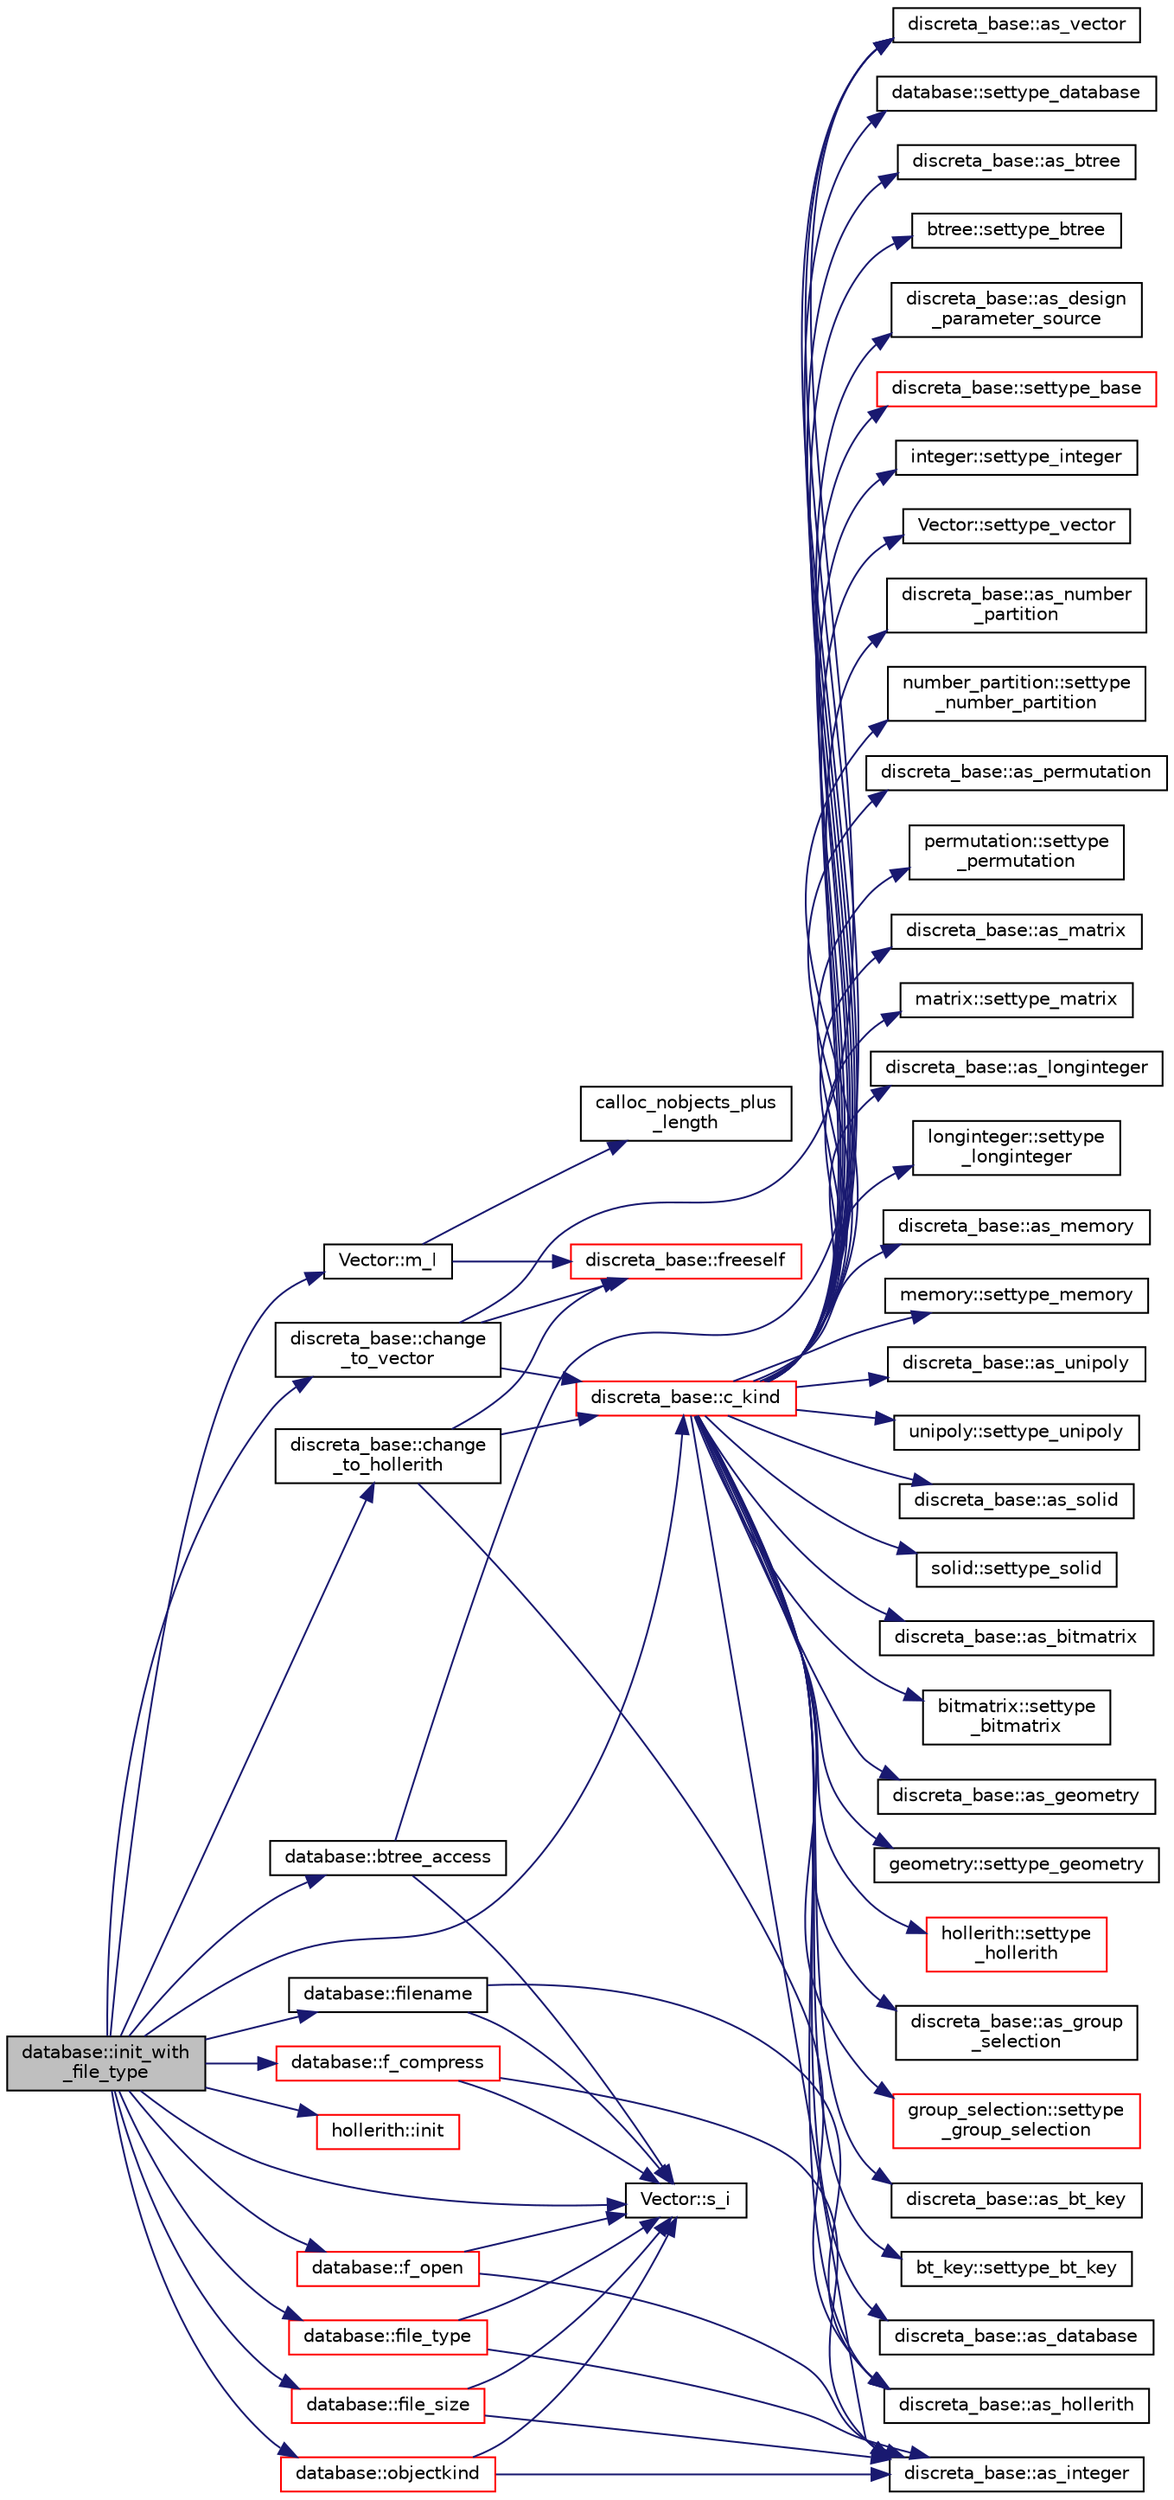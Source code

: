 digraph "database::init_with_file_type"
{
  edge [fontname="Helvetica",fontsize="10",labelfontname="Helvetica",labelfontsize="10"];
  node [fontname="Helvetica",fontsize="10",shape=record];
  rankdir="LR";
  Node2379 [label="database::init_with\l_file_type",height=0.2,width=0.4,color="black", fillcolor="grey75", style="filled", fontcolor="black"];
  Node2379 -> Node2380 [color="midnightblue",fontsize="10",style="solid",fontname="Helvetica"];
  Node2380 [label="Vector::m_l",height=0.2,width=0.4,color="black", fillcolor="white", style="filled",URL="$d5/db2/class_vector.html#a00f5520c2a6b4f5282a1a8bcf8ea74eb"];
  Node2380 -> Node2381 [color="midnightblue",fontsize="10",style="solid",fontname="Helvetica"];
  Node2381 [label="discreta_base::freeself",height=0.2,width=0.4,color="red", fillcolor="white", style="filled",URL="$d7/d71/classdiscreta__base.html#a9a3c9501a562293b5667c11b9174d6e5"];
  Node2380 -> Node2429 [color="midnightblue",fontsize="10",style="solid",fontname="Helvetica"];
  Node2429 [label="calloc_nobjects_plus\l_length",height=0.2,width=0.4,color="black", fillcolor="white", style="filled",URL="$d9/d60/discreta_8h.html#a71599d54c8c17dfa065a363f5cdd0aa4"];
  Node2379 -> Node2430 [color="midnightblue",fontsize="10",style="solid",fontname="Helvetica"];
  Node2430 [label="discreta_base::c_kind",height=0.2,width=0.4,color="red", fillcolor="white", style="filled",URL="$d7/d71/classdiscreta__base.html#adc2ff61589c2d083688e7a43f333cb62"];
  Node2430 -> Node2431 [color="midnightblue",fontsize="10",style="solid",fontname="Helvetica"];
  Node2431 [label="discreta_base::settype_base",height=0.2,width=0.4,color="red", fillcolor="white", style="filled",URL="$d7/d71/classdiscreta__base.html#a4f42899a89447d1c3993ea07c38f8ad4"];
  Node2430 -> Node2390 [color="midnightblue",fontsize="10",style="solid",fontname="Helvetica"];
  Node2390 [label="discreta_base::as_integer",height=0.2,width=0.4,color="black", fillcolor="white", style="filled",URL="$d7/d71/classdiscreta__base.html#a00d7691eaf874fd283d942692fe8dd26"];
  Node2430 -> Node2432 [color="midnightblue",fontsize="10",style="solid",fontname="Helvetica"];
  Node2432 [label="integer::settype_integer",height=0.2,width=0.4,color="black", fillcolor="white", style="filled",URL="$d0/de5/classinteger.html#a6265c65ef311229acd513d748faba796"];
  Node2430 -> Node2392 [color="midnightblue",fontsize="10",style="solid",fontname="Helvetica"];
  Node2392 [label="discreta_base::as_vector",height=0.2,width=0.4,color="black", fillcolor="white", style="filled",URL="$d7/d71/classdiscreta__base.html#a7bdd6cae39c380b128ee9e17e42cf020"];
  Node2430 -> Node2433 [color="midnightblue",fontsize="10",style="solid",fontname="Helvetica"];
  Node2433 [label="Vector::settype_vector",height=0.2,width=0.4,color="black", fillcolor="white", style="filled",URL="$d5/db2/class_vector.html#a34e0d00b18c051f23904a8429fa6c8b4"];
  Node2430 -> Node2395 [color="midnightblue",fontsize="10",style="solid",fontname="Helvetica"];
  Node2395 [label="discreta_base::as_number\l_partition",height=0.2,width=0.4,color="black", fillcolor="white", style="filled",URL="$d7/d71/classdiscreta__base.html#a307aa09de0e925d46697707968ffab00"];
  Node2430 -> Node2434 [color="midnightblue",fontsize="10",style="solid",fontname="Helvetica"];
  Node2434 [label="number_partition::settype\l_number_partition",height=0.2,width=0.4,color="black", fillcolor="white", style="filled",URL="$df/d50/classnumber__partition.html#a3aaec1b557758f643ffc8555bbc358be"];
  Node2430 -> Node2397 [color="midnightblue",fontsize="10",style="solid",fontname="Helvetica"];
  Node2397 [label="discreta_base::as_permutation",height=0.2,width=0.4,color="black", fillcolor="white", style="filled",URL="$d7/d71/classdiscreta__base.html#aa4e72f36a82984239b12ae831e131098"];
  Node2430 -> Node2435 [color="midnightblue",fontsize="10",style="solid",fontname="Helvetica"];
  Node2435 [label="permutation::settype\l_permutation",height=0.2,width=0.4,color="black", fillcolor="white", style="filled",URL="$d0/d08/classpermutation.html#af1eea29f86195cede9562e444664c28c"];
  Node2430 -> Node2399 [color="midnightblue",fontsize="10",style="solid",fontname="Helvetica"];
  Node2399 [label="discreta_base::as_matrix",height=0.2,width=0.4,color="black", fillcolor="white", style="filled",URL="$d7/d71/classdiscreta__base.html#ae4d7f56d917a4707b838fbffde6467ff"];
  Node2430 -> Node2436 [color="midnightblue",fontsize="10",style="solid",fontname="Helvetica"];
  Node2436 [label="matrix::settype_matrix",height=0.2,width=0.4,color="black", fillcolor="white", style="filled",URL="$d1/d8d/classmatrix.html#a1780283a64a789e4084d792683d276bb"];
  Node2430 -> Node2402 [color="midnightblue",fontsize="10",style="solid",fontname="Helvetica"];
  Node2402 [label="discreta_base::as_longinteger",height=0.2,width=0.4,color="black", fillcolor="white", style="filled",URL="$d7/d71/classdiscreta__base.html#a20a094639eb711b10c8694c51937f7cd"];
  Node2430 -> Node2437 [color="midnightblue",fontsize="10",style="solid",fontname="Helvetica"];
  Node2437 [label="longinteger::settype\l_longinteger",height=0.2,width=0.4,color="black", fillcolor="white", style="filled",URL="$d3/d71/classlonginteger.html#ae5f811ece8df31b9ff114368a18e1dc5"];
  Node2430 -> Node2405 [color="midnightblue",fontsize="10",style="solid",fontname="Helvetica"];
  Node2405 [label="discreta_base::as_memory",height=0.2,width=0.4,color="black", fillcolor="white", style="filled",URL="$d7/d71/classdiscreta__base.html#ad94b2d7dce0cd4fa22db57f6e79c4bd2"];
  Node2430 -> Node2438 [color="midnightblue",fontsize="10",style="solid",fontname="Helvetica"];
  Node2438 [label="memory::settype_memory",height=0.2,width=0.4,color="black", fillcolor="white", style="filled",URL="$d8/d99/classmemory.html#a33aae277f9b8fe36b02e9d5da895451b"];
  Node2430 -> Node2407 [color="midnightblue",fontsize="10",style="solid",fontname="Helvetica"];
  Node2407 [label="discreta_base::as_unipoly",height=0.2,width=0.4,color="black", fillcolor="white", style="filled",URL="$d7/d71/classdiscreta__base.html#ad50d8027f039fe5c2478cddb243adc9d"];
  Node2430 -> Node2439 [color="midnightblue",fontsize="10",style="solid",fontname="Helvetica"];
  Node2439 [label="unipoly::settype_unipoly",height=0.2,width=0.4,color="black", fillcolor="white", style="filled",URL="$d1/d89/classunipoly.html#a8db854fcc85c5e1150b1f1b1c005c95b"];
  Node2430 -> Node2409 [color="midnightblue",fontsize="10",style="solid",fontname="Helvetica"];
  Node2409 [label="discreta_base::as_solid",height=0.2,width=0.4,color="black", fillcolor="white", style="filled",URL="$d7/d71/classdiscreta__base.html#a1fc5f2b85ec97ab0a69dd64903c970a5"];
  Node2430 -> Node2440 [color="midnightblue",fontsize="10",style="solid",fontname="Helvetica"];
  Node2440 [label="solid::settype_solid",height=0.2,width=0.4,color="black", fillcolor="white", style="filled",URL="$d8/def/classsolid.html#a775bd4821f75a8aee4ea3d4335ff90e0"];
  Node2430 -> Node2411 [color="midnightblue",fontsize="10",style="solid",fontname="Helvetica"];
  Node2411 [label="discreta_base::as_bitmatrix",height=0.2,width=0.4,color="black", fillcolor="white", style="filled",URL="$d7/d71/classdiscreta__base.html#a071ad54ea8ef6c9d1d15f532e5a76df6"];
  Node2430 -> Node2441 [color="midnightblue",fontsize="10",style="solid",fontname="Helvetica"];
  Node2441 [label="bitmatrix::settype\l_bitmatrix",height=0.2,width=0.4,color="black", fillcolor="white", style="filled",URL="$de/dc8/classbitmatrix.html#acb571d947f9526665ebbdc0ce3e2a973"];
  Node2430 -> Node2413 [color="midnightblue",fontsize="10",style="solid",fontname="Helvetica"];
  Node2413 [label="discreta_base::as_geometry",height=0.2,width=0.4,color="black", fillcolor="white", style="filled",URL="$d7/d71/classdiscreta__base.html#a38fc7b4cdd830703e9d87354b79bc5c8"];
  Node2430 -> Node2442 [color="midnightblue",fontsize="10",style="solid",fontname="Helvetica"];
  Node2442 [label="geometry::settype_geometry",height=0.2,width=0.4,color="black", fillcolor="white", style="filled",URL="$da/d44/classgeometry.html#ab4a336baba6a3f56f5ffa053a5be5ba7"];
  Node2430 -> Node2415 [color="midnightblue",fontsize="10",style="solid",fontname="Helvetica"];
  Node2415 [label="discreta_base::as_hollerith",height=0.2,width=0.4,color="black", fillcolor="white", style="filled",URL="$d7/d71/classdiscreta__base.html#a3e66f82711f314710107e2f29e589690"];
  Node2430 -> Node2443 [color="midnightblue",fontsize="10",style="solid",fontname="Helvetica"];
  Node2443 [label="hollerith::settype\l_hollerith",height=0.2,width=0.4,color="red", fillcolor="white", style="filled",URL="$d8/d99/classhollerith.html#a23bbd4acfc88a0e90f1245f243f51f76"];
  Node2430 -> Node2417 [color="midnightblue",fontsize="10",style="solid",fontname="Helvetica"];
  Node2417 [label="discreta_base::as_group\l_selection",height=0.2,width=0.4,color="black", fillcolor="white", style="filled",URL="$d7/d71/classdiscreta__base.html#aae1bac4883c567718bef9fb610abbdc8"];
  Node2430 -> Node2445 [color="midnightblue",fontsize="10",style="solid",fontname="Helvetica"];
  Node2445 [label="group_selection::settype\l_group_selection",height=0.2,width=0.4,color="red", fillcolor="white", style="filled",URL="$d6/db0/classgroup__selection.html#a015ed73b7b8d784bedd4d11ac1fc0ec1"];
  Node2430 -> Node2419 [color="midnightblue",fontsize="10",style="solid",fontname="Helvetica"];
  Node2419 [label="discreta_base::as_bt_key",height=0.2,width=0.4,color="black", fillcolor="white", style="filled",URL="$d7/d71/classdiscreta__base.html#a2734c6e08dca17cf6588bd5064ec1b9f"];
  Node2430 -> Node2448 [color="midnightblue",fontsize="10",style="solid",fontname="Helvetica"];
  Node2448 [label="bt_key::settype_bt_key",height=0.2,width=0.4,color="black", fillcolor="white", style="filled",URL="$d1/de5/classbt__key.html#a352bb10beb7c789d8d29373035824800"];
  Node2430 -> Node2421 [color="midnightblue",fontsize="10",style="solid",fontname="Helvetica"];
  Node2421 [label="discreta_base::as_database",height=0.2,width=0.4,color="black", fillcolor="white", style="filled",URL="$d7/d71/classdiscreta__base.html#ab055d39d58210a2b03ba3d33703b09a9"];
  Node2430 -> Node2449 [color="midnightblue",fontsize="10",style="solid",fontname="Helvetica"];
  Node2449 [label="database::settype_database",height=0.2,width=0.4,color="black", fillcolor="white", style="filled",URL="$db/d72/classdatabase.html#a014639aa001462e480eb1f3984839b72"];
  Node2430 -> Node2423 [color="midnightblue",fontsize="10",style="solid",fontname="Helvetica"];
  Node2423 [label="discreta_base::as_btree",height=0.2,width=0.4,color="black", fillcolor="white", style="filled",URL="$d7/d71/classdiscreta__base.html#a78e76674cef2ec113c17989c11288778"];
  Node2430 -> Node2450 [color="midnightblue",fontsize="10",style="solid",fontname="Helvetica"];
  Node2450 [label="btree::settype_btree",height=0.2,width=0.4,color="black", fillcolor="white", style="filled",URL="$dd/db0/classbtree.html#a5a1b9773c848908a6050cc733d2d9780"];
  Node2430 -> Node2425 [color="midnightblue",fontsize="10",style="solid",fontname="Helvetica"];
  Node2425 [label="discreta_base::as_design\l_parameter_source",height=0.2,width=0.4,color="black", fillcolor="white", style="filled",URL="$d7/d71/classdiscreta__base.html#a59cbf837c6582ded5bc586265d13d81a"];
  Node2379 -> Node2447 [color="midnightblue",fontsize="10",style="solid",fontname="Helvetica"];
  Node2447 [label="Vector::s_i",height=0.2,width=0.4,color="black", fillcolor="white", style="filled",URL="$d5/db2/class_vector.html#a1c4fe1752523df8119f70dd550244871"];
  Node2379 -> Node2453 [color="midnightblue",fontsize="10",style="solid",fontname="Helvetica"];
  Node2453 [label="discreta_base::change\l_to_vector",height=0.2,width=0.4,color="black", fillcolor="white", style="filled",URL="$d7/d71/classdiscreta__base.html#a66186d19c55ad54af11e2a040a763c38"];
  Node2453 -> Node2381 [color="midnightblue",fontsize="10",style="solid",fontname="Helvetica"];
  Node2453 -> Node2430 [color="midnightblue",fontsize="10",style="solid",fontname="Helvetica"];
  Node2453 -> Node2392 [color="midnightblue",fontsize="10",style="solid",fontname="Helvetica"];
  Node2379 -> Node2454 [color="midnightblue",fontsize="10",style="solid",fontname="Helvetica"];
  Node2454 [label="discreta_base::change\l_to_hollerith",height=0.2,width=0.4,color="black", fillcolor="white", style="filled",URL="$d7/d71/classdiscreta__base.html#a10f410adc814d4568e3b0f84550c4ca1"];
  Node2454 -> Node2381 [color="midnightblue",fontsize="10",style="solid",fontname="Helvetica"];
  Node2454 -> Node2430 [color="midnightblue",fontsize="10",style="solid",fontname="Helvetica"];
  Node2454 -> Node2415 [color="midnightblue",fontsize="10",style="solid",fontname="Helvetica"];
  Node2379 -> Node2455 [color="midnightblue",fontsize="10",style="solid",fontname="Helvetica"];
  Node2455 [label="database::btree_access",height=0.2,width=0.4,color="black", fillcolor="white", style="filled",URL="$db/d72/classdatabase.html#a30109ba5488b06111439f887fc1ac499"];
  Node2455 -> Node2447 [color="midnightblue",fontsize="10",style="solid",fontname="Helvetica"];
  Node2455 -> Node2392 [color="midnightblue",fontsize="10",style="solid",fontname="Helvetica"];
  Node2379 -> Node2456 [color="midnightblue",fontsize="10",style="solid",fontname="Helvetica"];
  Node2456 [label="database::filename",height=0.2,width=0.4,color="black", fillcolor="white", style="filled",URL="$db/d72/classdatabase.html#a0d239d767658aca51abbea00148b8b2f"];
  Node2456 -> Node2447 [color="midnightblue",fontsize="10",style="solid",fontname="Helvetica"];
  Node2456 -> Node2415 [color="midnightblue",fontsize="10",style="solid",fontname="Helvetica"];
  Node2379 -> Node2457 [color="midnightblue",fontsize="10",style="solid",fontname="Helvetica"];
  Node2457 [label="hollerith::init",height=0.2,width=0.4,color="red", fillcolor="white", style="filled",URL="$d8/d99/classhollerith.html#af51ae7b943056db367f3c205a5a1cc4b"];
  Node2379 -> Node2458 [color="midnightblue",fontsize="10",style="solid",fontname="Helvetica"];
  Node2458 [label="database::objectkind",height=0.2,width=0.4,color="red", fillcolor="white", style="filled",URL="$db/d72/classdatabase.html#a5b9b82f6cd851fb8826ed68085233c2d"];
  Node2458 -> Node2447 [color="midnightblue",fontsize="10",style="solid",fontname="Helvetica"];
  Node2458 -> Node2390 [color="midnightblue",fontsize="10",style="solid",fontname="Helvetica"];
  Node2379 -> Node2460 [color="midnightblue",fontsize="10",style="solid",fontname="Helvetica"];
  Node2460 [label="database::f_compress",height=0.2,width=0.4,color="red", fillcolor="white", style="filled",URL="$db/d72/classdatabase.html#aa28ebaac42b9a71e1bc213781012d1c8"];
  Node2460 -> Node2447 [color="midnightblue",fontsize="10",style="solid",fontname="Helvetica"];
  Node2460 -> Node2390 [color="midnightblue",fontsize="10",style="solid",fontname="Helvetica"];
  Node2379 -> Node2461 [color="midnightblue",fontsize="10",style="solid",fontname="Helvetica"];
  Node2461 [label="database::f_open",height=0.2,width=0.4,color="red", fillcolor="white", style="filled",URL="$db/d72/classdatabase.html#a2cac52c70b09d1a6771bddab2220b3e7"];
  Node2461 -> Node2447 [color="midnightblue",fontsize="10",style="solid",fontname="Helvetica"];
  Node2461 -> Node2390 [color="midnightblue",fontsize="10",style="solid",fontname="Helvetica"];
  Node2379 -> Node2462 [color="midnightblue",fontsize="10",style="solid",fontname="Helvetica"];
  Node2462 [label="database::file_type",height=0.2,width=0.4,color="red", fillcolor="white", style="filled",URL="$db/d72/classdatabase.html#a9dce80d625548b03b8317641b674cd9b"];
  Node2462 -> Node2447 [color="midnightblue",fontsize="10",style="solid",fontname="Helvetica"];
  Node2462 -> Node2390 [color="midnightblue",fontsize="10",style="solid",fontname="Helvetica"];
  Node2379 -> Node2463 [color="midnightblue",fontsize="10",style="solid",fontname="Helvetica"];
  Node2463 [label="database::file_size",height=0.2,width=0.4,color="red", fillcolor="white", style="filled",URL="$db/d72/classdatabase.html#a8547ac1fa93cdcd8ec464cac1ec24c5d"];
  Node2463 -> Node2447 [color="midnightblue",fontsize="10",style="solid",fontname="Helvetica"];
  Node2463 -> Node2390 [color="midnightblue",fontsize="10",style="solid",fontname="Helvetica"];
}
